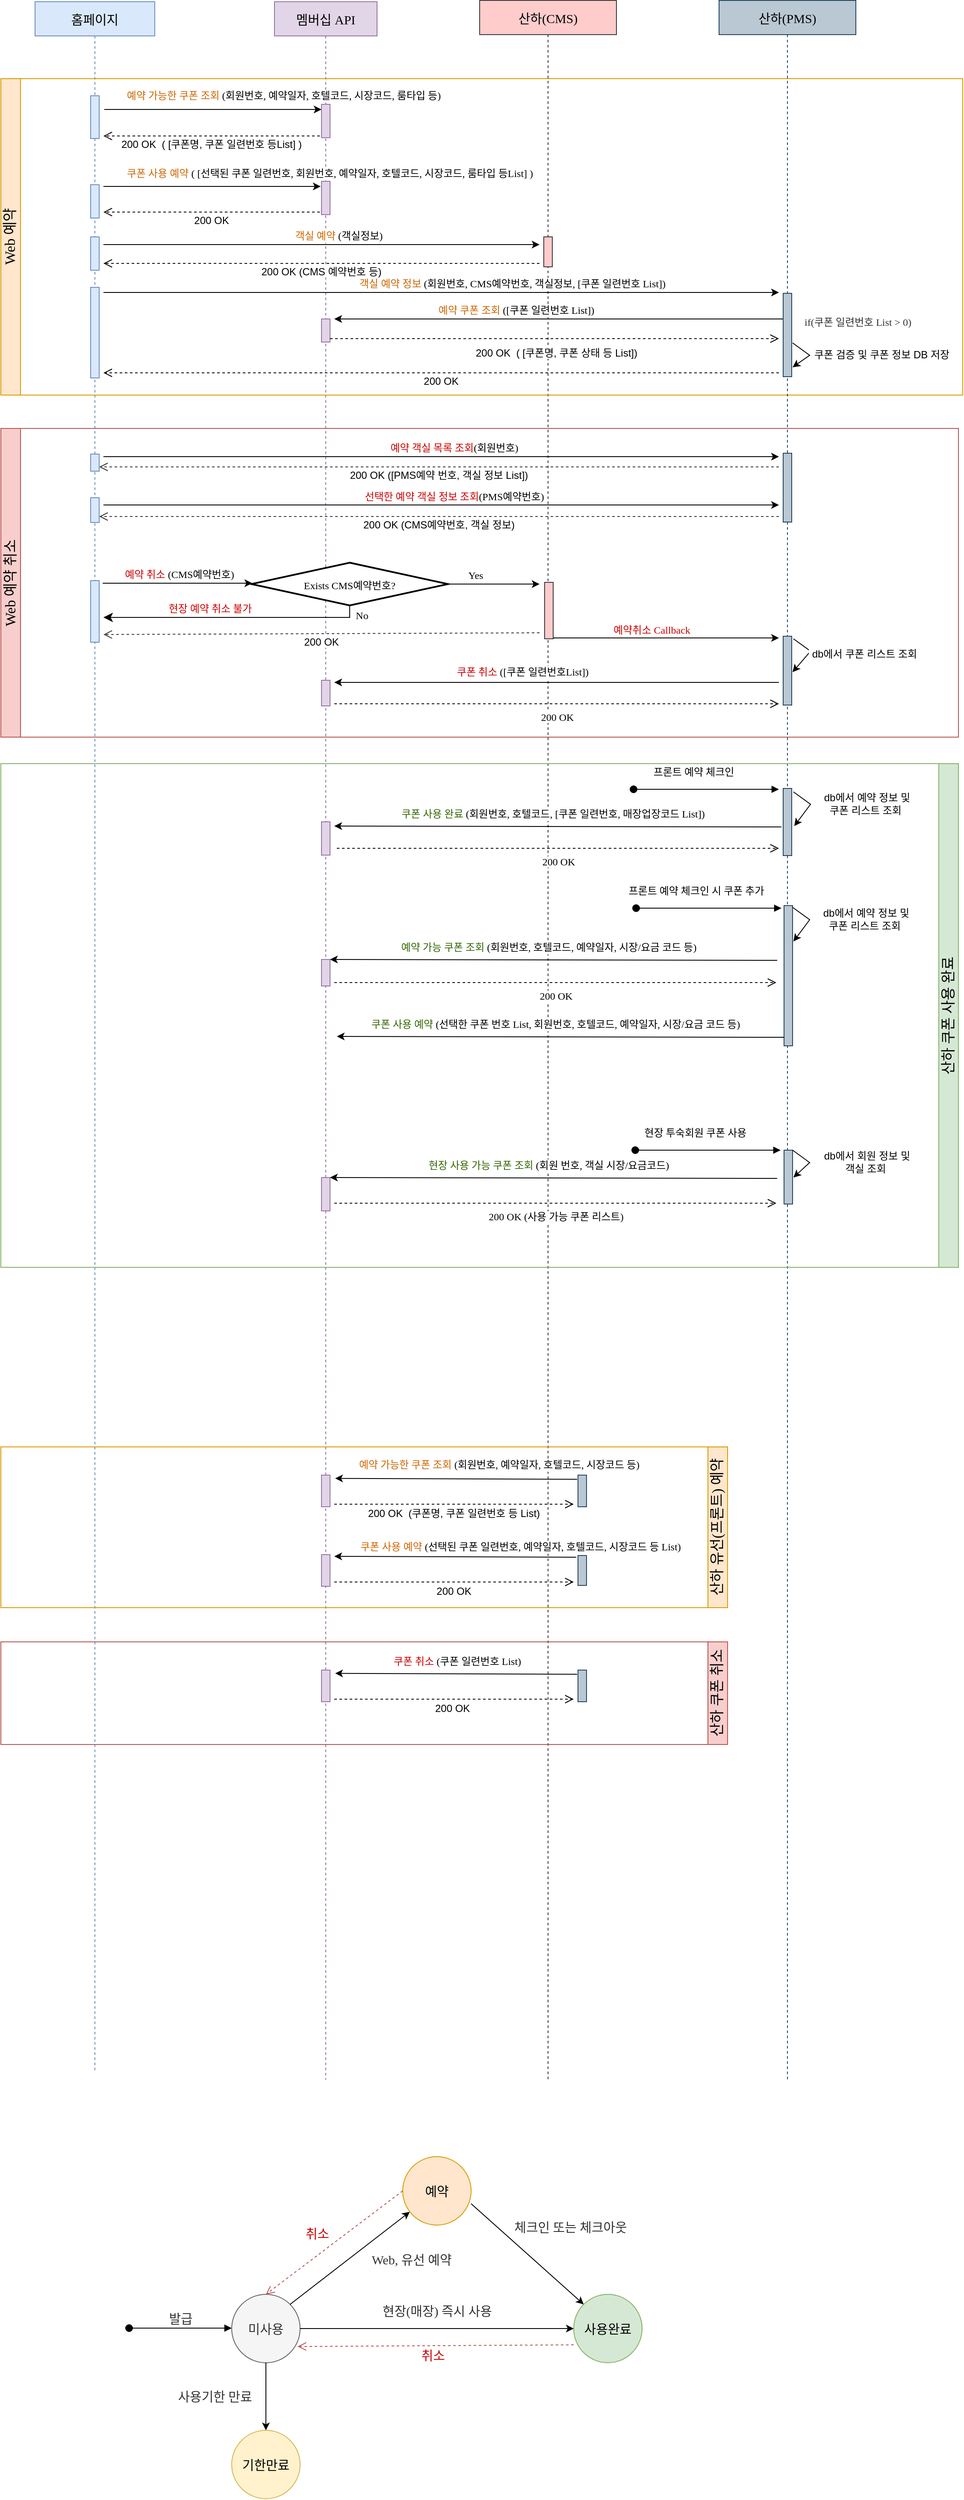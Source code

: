 <mxfile version="20.8.13" type="github">
  <diagram name="페이지-1" id="i2_iW8WWWB51VXID4rfu">
    <mxGraphModel dx="1434" dy="747" grid="1" gridSize="10" guides="1" tooltips="1" connect="1" arrows="1" fold="1" page="1" pageScale="1" pageWidth="1654" pageHeight="2336" math="0" shadow="0">
      <root>
        <mxCell id="0" />
        <mxCell id="1" parent="0" />
        <mxCell id="uAVWBllw0vdzFXxvWoM9-3" value="멤버십 API" style="shape=umlLifeline;perimeter=lifelinePerimeter;container=1;collapsible=0;recursiveResize=0;rounded=0;shadow=0;strokeWidth=1;fillColor=#e1d5e7;strokeColor=#9673a6;size=40;fontFamily=Verdana;fontSize=15;" vertex="1" parent="1">
          <mxGeometry x="320" y="80" width="120" height="2430" as="geometry" />
        </mxCell>
        <mxCell id="uAVWBllw0vdzFXxvWoM9-4" value="" style="points=[];perimeter=orthogonalPerimeter;rounded=0;shadow=0;strokeWidth=1;fillColor=#e1d5e7;strokeColor=#9673a6;" vertex="1" parent="uAVWBllw0vdzFXxvWoM9-3">
          <mxGeometry x="55" y="210" width="10" height="39" as="geometry" />
        </mxCell>
        <mxCell id="uAVWBllw0vdzFXxvWoM9-6" value="홈페이지" style="shape=umlLifeline;perimeter=lifelinePerimeter;container=1;collapsible=0;recursiveResize=0;rounded=0;shadow=0;strokeWidth=1;fillColor=#dae8fc;strokeColor=#6c8ebf;fontFamily=Verdana;fontSize=15;" vertex="1" parent="1">
          <mxGeometry x="40" y="80" width="140" height="2420" as="geometry" />
        </mxCell>
        <mxCell id="uAVWBllw0vdzFXxvWoM9-31" value="" style="points=[];perimeter=orthogonalPerimeter;rounded=0;shadow=0;strokeWidth=1;fillColor=#dae8fc;strokeColor=#6c8ebf;" vertex="1" parent="1">
          <mxGeometry x="105" y="190" width="10" height="50" as="geometry" />
        </mxCell>
        <mxCell id="uAVWBllw0vdzFXxvWoM9-9" value="산하(CMS)" style="shape=umlLifeline;perimeter=lifelinePerimeter;container=1;collapsible=0;recursiveResize=0;rounded=0;shadow=0;strokeWidth=1;fillColor=#ffcccc;strokeColor=#36393d;fontFamily=Verdana;fontSize=15;" vertex="1" parent="1">
          <mxGeometry x="560" y="78.5" width="160" height="2431.5" as="geometry" />
        </mxCell>
        <mxCell id="uAVWBllw0vdzFXxvWoM9-14" value="" style="endArrow=classic;html=1;rounded=0;entryX=-0.1;entryY=0.154;entryDx=0;entryDy=0;entryPerimeter=0;" edge="1" parent="1" target="uAVWBllw0vdzFXxvWoM9-4">
          <mxGeometry width="50" height="50" relative="1" as="geometry">
            <mxPoint x="120" y="296" as="sourcePoint" />
            <mxPoint x="340" y="296" as="targetPoint" />
          </mxGeometry>
        </mxCell>
        <mxCell id="uAVWBllw0vdzFXxvWoM9-17" value="&lt;font color=&quot;#cc6600&quot;&gt;쿠폰 사용 예약&lt;/font&gt; ( [선택된 쿠폰 일련번호, 회원번호, 예약일자, 호텔코드, 시장코드, 룸타입 등List] )&amp;nbsp;" style="edgeLabel;html=1;align=center;verticalAlign=middle;resizable=0;points=[];fontFamily=Verdana;fontSize=12;" vertex="1" connectable="0" parent="uAVWBllw0vdzFXxvWoM9-14">
          <mxGeometry x="0.45" y="2" relative="1" as="geometry">
            <mxPoint x="82" y="-13" as="offset" />
          </mxGeometry>
        </mxCell>
        <mxCell id="uAVWBllw0vdzFXxvWoM9-16" value="200 OK" style="verticalAlign=bottom;endArrow=open;dashed=1;endSize=8;shadow=0;strokeWidth=1;fontSize=12;exitX=-0.2;exitY=0.769;exitDx=0;exitDy=0;exitPerimeter=0;" edge="1" parent="1">
          <mxGeometry y="19" relative="1" as="geometry">
            <mxPoint x="120" y="326" as="targetPoint" />
            <mxPoint x="373" y="325.991" as="sourcePoint" />
            <mxPoint as="offset" />
          </mxGeometry>
        </mxCell>
        <mxCell id="uAVWBllw0vdzFXxvWoM9-21" value="" style="endArrow=classic;html=1;rounded=0;" edge="1" parent="1">
          <mxGeometry width="50" height="50" relative="1" as="geometry">
            <mxPoint x="120" y="364" as="sourcePoint" />
            <mxPoint x="630" y="364" as="targetPoint" />
          </mxGeometry>
        </mxCell>
        <mxCell id="uAVWBllw0vdzFXxvWoM9-22" value="&lt;font color=&quot;#cc6600&quot;&gt;객실 예약&lt;/font&gt; (객실정보)" style="edgeLabel;html=1;align=center;verticalAlign=middle;resizable=0;points=[];fontFamily=Verdana;fontSize=12;" vertex="1" connectable="0" parent="uAVWBllw0vdzFXxvWoM9-21">
          <mxGeometry x="0.45" y="2" relative="1" as="geometry">
            <mxPoint x="-95" y="-8" as="offset" />
          </mxGeometry>
        </mxCell>
        <mxCell id="uAVWBllw0vdzFXxvWoM9-26" value="Web 예약" style="swimlane;horizontal=0;whiteSpace=wrap;html=1;startSize=23;fillColor=#ffe6cc;strokeColor=#d79b00;fontFamily=Verdana;fontSize=17;fontStyle=0" vertex="1" parent="1">
          <mxGeometry y="170" width="1125" height="370" as="geometry" />
        </mxCell>
        <mxCell id="uAVWBllw0vdzFXxvWoM9-20" value="" style="points=[];perimeter=orthogonalPerimeter;rounded=0;shadow=0;strokeWidth=1;fillColor=#ffcccc;strokeColor=#36393d;" vertex="1" parent="uAVWBllw0vdzFXxvWoM9-26">
          <mxGeometry x="635" y="185" width="10" height="35" as="geometry" />
        </mxCell>
        <mxCell id="uAVWBllw0vdzFXxvWoM9-55" value="" style="points=[];perimeter=orthogonalPerimeter;rounded=0;shadow=0;strokeWidth=1;fillColor=#e1d5e7;strokeColor=#9673a6;" vertex="1" parent="uAVWBllw0vdzFXxvWoM9-26">
          <mxGeometry x="375" y="30" width="10" height="39" as="geometry" />
        </mxCell>
        <mxCell id="uAVWBllw0vdzFXxvWoM9-56" value="" style="endArrow=classic;html=1;rounded=0;entryX=-0.1;entryY=0.154;entryDx=0;entryDy=0;entryPerimeter=0;" edge="1" parent="uAVWBllw0vdzFXxvWoM9-26">
          <mxGeometry width="50" height="50" relative="1" as="geometry">
            <mxPoint x="121" y="36" as="sourcePoint" />
            <mxPoint x="375" y="36.006" as="targetPoint" />
          </mxGeometry>
        </mxCell>
        <mxCell id="uAVWBllw0vdzFXxvWoM9-57" value="&lt;font color=&quot;#cc6600&quot;&gt;예약 가능한 쿠폰 조회&lt;/font&gt; (회원번호, 예약일자, 호텔코드, 시장코드, 룸타입 등)&amp;nbsp;" style="edgeLabel;html=1;align=center;verticalAlign=middle;resizable=0;points=[];fontFamily=Verdana;fontSize=12;" vertex="1" connectable="0" parent="uAVWBllw0vdzFXxvWoM9-56">
          <mxGeometry x="0.45" y="2" relative="1" as="geometry">
            <mxPoint x="27" y="-14" as="offset" />
          </mxGeometry>
        </mxCell>
        <mxCell id="uAVWBllw0vdzFXxvWoM9-58" value="200 OK  ( [쿠폰명, 쿠폰 일련번호 등List] )" style="verticalAlign=bottom;endArrow=open;dashed=1;endSize=8;shadow=0;strokeWidth=1;fontSize=12;exitX=-0.2;exitY=0.769;exitDx=0;exitDy=0;exitPerimeter=0;" edge="1" parent="uAVWBllw0vdzFXxvWoM9-26">
          <mxGeometry y="19" relative="1" as="geometry">
            <mxPoint x="120" y="67" as="targetPoint" />
            <mxPoint x="373" y="66.991" as="sourcePoint" />
            <mxPoint as="offset" />
          </mxGeometry>
        </mxCell>
        <mxCell id="uAVWBllw0vdzFXxvWoM9-59" value="" style="points=[];perimeter=orthogonalPerimeter;rounded=0;shadow=0;strokeWidth=1;fillColor=#e1d5e7;strokeColor=#9673a6;" vertex="1" parent="uAVWBllw0vdzFXxvWoM9-26">
          <mxGeometry x="375" y="281" width="10" height="27" as="geometry" />
        </mxCell>
        <mxCell id="uAVWBllw0vdzFXxvWoM9-125" value="200 OK (CMS 예약번호 등)" style="verticalAlign=bottom;endArrow=open;dashed=1;endSize=8;shadow=0;strokeWidth=1;fontSize=12;" edge="1" parent="uAVWBllw0vdzFXxvWoM9-26">
          <mxGeometry y="19" relative="1" as="geometry">
            <mxPoint x="120" y="216" as="targetPoint" />
            <mxPoint x="630" y="216" as="sourcePoint" />
            <mxPoint as="offset" />
          </mxGeometry>
        </mxCell>
        <mxCell id="uAVWBllw0vdzFXxvWoM9-126" value="" style="endArrow=classic;html=1;rounded=0;" edge="1" parent="uAVWBllw0vdzFXxvWoM9-26">
          <mxGeometry width="50" height="50" relative="1" as="geometry">
            <mxPoint x="120" y="250" as="sourcePoint" />
            <mxPoint x="910" y="250" as="targetPoint" />
          </mxGeometry>
        </mxCell>
        <mxCell id="uAVWBllw0vdzFXxvWoM9-127" value="&lt;font color=&quot;#cc6600&quot;&gt;객실 예약 정보&lt;/font&gt; (회원번호, CMS예약번호, 객실정보, [쿠폰 일련번호 List])" style="edgeLabel;html=1;align=center;verticalAlign=middle;resizable=0;points=[];fontFamily=Verdana;fontSize=12;" vertex="1" connectable="0" parent="uAVWBllw0vdzFXxvWoM9-126">
          <mxGeometry x="0.45" y="2" relative="1" as="geometry">
            <mxPoint x="-95" y="-8" as="offset" />
          </mxGeometry>
        </mxCell>
        <mxCell id="uAVWBllw0vdzFXxvWoM9-23" value="200 OK" style="verticalAlign=bottom;endArrow=open;dashed=1;endSize=8;shadow=0;strokeWidth=1;fontSize=12;" edge="1" parent="uAVWBllw0vdzFXxvWoM9-26">
          <mxGeometry y="19" relative="1" as="geometry">
            <mxPoint x="120" y="344" as="targetPoint" />
            <mxPoint x="910" y="344" as="sourcePoint" />
            <mxPoint as="offset" />
          </mxGeometry>
        </mxCell>
        <mxCell id="uAVWBllw0vdzFXxvWoM9-129" value="" style="points=[];perimeter=orthogonalPerimeter;rounded=0;shadow=0;strokeWidth=1;fillColor=#dae8fc;strokeColor=#6c8ebf;" vertex="1" parent="uAVWBllw0vdzFXxvWoM9-26">
          <mxGeometry x="105" y="124" width="10" height="39" as="geometry" />
        </mxCell>
        <mxCell id="uAVWBllw0vdzFXxvWoM9-130" value="" style="points=[];perimeter=orthogonalPerimeter;rounded=0;shadow=0;strokeWidth=1;fillColor=#dae8fc;strokeColor=#6c8ebf;" vertex="1" parent="uAVWBllw0vdzFXxvWoM9-26">
          <mxGeometry x="105" y="185" width="10" height="39" as="geometry" />
        </mxCell>
        <mxCell id="uAVWBllw0vdzFXxvWoM9-131" value="" style="points=[];perimeter=orthogonalPerimeter;rounded=0;shadow=0;strokeWidth=1;fillColor=#dae8fc;strokeColor=#6c8ebf;" vertex="1" parent="uAVWBllw0vdzFXxvWoM9-26">
          <mxGeometry x="105" y="244" width="10" height="106" as="geometry" />
        </mxCell>
        <mxCell id="uAVWBllw0vdzFXxvWoM9-91" value="&lt;font color=&quot;#333333&quot;&gt;if(쿠폰 일련번호 List &amp;gt; 0)&lt;/font&gt;" style="text;html=1;strokeColor=none;fillColor=none;align=center;verticalAlign=middle;whiteSpace=wrap;rounded=0;fontSize=12;fontFamily=Verdana;fontColor=#CC0000;" vertex="1" parent="uAVWBllw0vdzFXxvWoM9-26">
          <mxGeometry x="910" y="270" width="185" height="30" as="geometry" />
        </mxCell>
        <mxCell id="uAVWBllw0vdzFXxvWoM9-60" value="" style="endArrow=classic;html=1;rounded=0;" edge="1" parent="1" source="uAVWBllw0vdzFXxvWoM9-124">
          <mxGeometry width="50" height="50" relative="1" as="geometry">
            <mxPoint x="631" y="451.045" as="sourcePoint" />
            <mxPoint x="390" y="451" as="targetPoint" />
          </mxGeometry>
        </mxCell>
        <mxCell id="uAVWBllw0vdzFXxvWoM9-61" value="&lt;font color=&quot;#cc6600&quot;&gt;예약 쿠폰 조회&lt;/font&gt; ([쿠폰 일련번호 List])&amp;nbsp;" style="edgeLabel;html=1;align=center;verticalAlign=middle;resizable=0;points=[];fontFamily=Verdana;fontSize=12;" vertex="1" connectable="0" parent="uAVWBllw0vdzFXxvWoM9-60">
          <mxGeometry x="0.45" y="2" relative="1" as="geometry">
            <mxPoint x="68" y="-12" as="offset" />
          </mxGeometry>
        </mxCell>
        <mxCell id="uAVWBllw0vdzFXxvWoM9-62" value="200 OK  ( [쿠폰명, 쿠폰 상태 등 List])" style="verticalAlign=bottom;endArrow=open;dashed=1;endSize=8;shadow=0;strokeWidth=1;fontSize=12;exitX=1;exitY=0.852;exitDx=0;exitDy=0;exitPerimeter=0;" edge="1" parent="1">
          <mxGeometry x="0.009" y="-26" relative="1" as="geometry">
            <mxPoint x="910" y="474" as="targetPoint" />
            <mxPoint x="385" y="474.004" as="sourcePoint" />
            <mxPoint as="offset" />
          </mxGeometry>
        </mxCell>
        <mxCell id="uAVWBllw0vdzFXxvWoM9-80" value="산하 유선(프론트) 예약" style="swimlane;horizontal=0;whiteSpace=wrap;html=1;startSize=23;fillColor=#ffe6cc;strokeColor=#d79b00;fontFamily=Verdana;fontSize=17;fontStyle=0;direction=west;" vertex="1" parent="1">
          <mxGeometry y="1770" width="850" height="188" as="geometry" />
        </mxCell>
        <mxCell id="uAVWBllw0vdzFXxvWoM9-81" value="" style="points=[];perimeter=orthogonalPerimeter;rounded=0;shadow=0;strokeWidth=1;fillColor=#bac8d3;strokeColor=#23445d;" vertex="1" parent="uAVWBllw0vdzFXxvWoM9-80">
          <mxGeometry x="675" y="33" width="10" height="37" as="geometry" />
        </mxCell>
        <mxCell id="uAVWBllw0vdzFXxvWoM9-82" value="" style="points=[];perimeter=orthogonalPerimeter;rounded=0;shadow=0;strokeWidth=1;fillColor=#e1d5e7;strokeColor=#9673a6;" vertex="1" parent="uAVWBllw0vdzFXxvWoM9-80">
          <mxGeometry x="375" y="33" width="10" height="37" as="geometry" />
        </mxCell>
        <mxCell id="uAVWBllw0vdzFXxvWoM9-83" value="" style="endArrow=classic;html=1;rounded=0;exitX=-0.1;exitY=0.133;exitDx=0;exitDy=0;exitPerimeter=0;entryX=1.6;entryY=0.103;entryDx=0;entryDy=0;entryPerimeter=0;" edge="1" parent="uAVWBllw0vdzFXxvWoM9-80" source="uAVWBllw0vdzFXxvWoM9-81" target="uAVWBllw0vdzFXxvWoM9-82">
          <mxGeometry width="50" height="50" relative="1" as="geometry">
            <mxPoint x="397" y="47.5" as="sourcePoint" />
            <mxPoint x="420" y="111" as="targetPoint" />
          </mxGeometry>
        </mxCell>
        <mxCell id="uAVWBllw0vdzFXxvWoM9-84" value="&lt;font color=&quot;#cc6600&quot;&gt;예약 가능한 쿠폰 조회&lt;/font&gt; (회원번호, 예약일자, 호텔코드, 시장코드 등)&amp;nbsp;" style="edgeLabel;html=1;align=center;verticalAlign=middle;resizable=0;points=[];fontFamily=Verdana;fontSize=12;" vertex="1" connectable="0" parent="uAVWBllw0vdzFXxvWoM9-83">
          <mxGeometry x="0.45" y="2" relative="1" as="geometry">
            <mxPoint x="115" y="-18" as="offset" />
          </mxGeometry>
        </mxCell>
        <mxCell id="uAVWBllw0vdzFXxvWoM9-90" value="200 OK  (쿠폰명, 쿠폰 일련번호 등 List)" style="verticalAlign=bottom;endArrow=open;dashed=1;endSize=8;shadow=0;strokeWidth=1;fontSize=12;" edge="1" parent="uAVWBllw0vdzFXxvWoM9-80">
          <mxGeometry y="-20" relative="1" as="geometry">
            <mxPoint x="670" y="67" as="targetPoint" />
            <mxPoint x="390" y="67" as="sourcePoint" />
            <mxPoint as="offset" />
          </mxGeometry>
        </mxCell>
        <mxCell id="uAVWBllw0vdzFXxvWoM9-92" value="" style="points=[];perimeter=orthogonalPerimeter;rounded=0;shadow=0;strokeWidth=1;fillColor=#e1d5e7;strokeColor=#9673a6;" vertex="1" parent="uAVWBllw0vdzFXxvWoM9-80">
          <mxGeometry x="375" y="126" width="10" height="37" as="geometry" />
        </mxCell>
        <mxCell id="uAVWBllw0vdzFXxvWoM9-93" value="" style="endArrow=classic;html=1;rounded=0;exitX=-0.2;exitY=0.057;exitDx=0;exitDy=0;exitPerimeter=0;" edge="1" parent="uAVWBllw0vdzFXxvWoM9-80" source="uAVWBllw0vdzFXxvWoM9-96">
          <mxGeometry width="50" height="50" relative="1" as="geometry">
            <mxPoint x="665" y="128" as="sourcePoint" />
            <mxPoint x="390" y="128" as="targetPoint" />
          </mxGeometry>
        </mxCell>
        <mxCell id="uAVWBllw0vdzFXxvWoM9-94" value="&lt;font style=&quot;border-color: var(--border-color);&quot; color=&quot;#cc6600&quot;&gt;쿠폰 사용 예약&lt;/font&gt;&amp;nbsp;(선택된 쿠폰 일련번호, 예약일자, 호텔코드, 시장코드 등 List)&amp;nbsp;" style="edgeLabel;html=1;align=center;verticalAlign=middle;resizable=0;points=[];fontFamily=Verdana;fontSize=12;" vertex="1" connectable="0" parent="uAVWBllw0vdzFXxvWoM9-93">
          <mxGeometry x="0.45" y="2" relative="1" as="geometry">
            <mxPoint x="141" y="-14" as="offset" />
          </mxGeometry>
        </mxCell>
        <mxCell id="uAVWBllw0vdzFXxvWoM9-95" value="200 OK" style="verticalAlign=bottom;endArrow=open;dashed=1;endSize=8;shadow=0;strokeWidth=1;fontSize=12;" edge="1" parent="uAVWBllw0vdzFXxvWoM9-80">
          <mxGeometry y="-20" relative="1" as="geometry">
            <mxPoint x="670" y="158" as="targetPoint" />
            <mxPoint x="390" y="158" as="sourcePoint" />
            <mxPoint as="offset" />
          </mxGeometry>
        </mxCell>
        <mxCell id="uAVWBllw0vdzFXxvWoM9-96" value="" style="points=[];perimeter=orthogonalPerimeter;rounded=0;shadow=0;strokeWidth=1;fillColor=#bac8d3;strokeColor=#23445d;" vertex="1" parent="uAVWBllw0vdzFXxvWoM9-80">
          <mxGeometry x="675" y="127" width="10" height="35" as="geometry" />
        </mxCell>
        <mxCell id="uAVWBllw0vdzFXxvWoM9-97" value="산하 쿠폰 취소" style="swimlane;horizontal=0;whiteSpace=wrap;html=1;startSize=23;fillColor=#f8cecc;strokeColor=#b85450;fontFamily=Verdana;fontSize=17;fontStyle=0;direction=west;" vertex="1" parent="1">
          <mxGeometry y="1998" width="850" height="120" as="geometry" />
        </mxCell>
        <mxCell id="uAVWBllw0vdzFXxvWoM9-98" value="" style="points=[];perimeter=orthogonalPerimeter;rounded=0;shadow=0;strokeWidth=1;fillColor=#bac8d3;strokeColor=#23445d;" vertex="1" parent="uAVWBllw0vdzFXxvWoM9-97">
          <mxGeometry x="675" y="33" width="10" height="37" as="geometry" />
        </mxCell>
        <mxCell id="uAVWBllw0vdzFXxvWoM9-99" value="" style="points=[];perimeter=orthogonalPerimeter;rounded=0;shadow=0;strokeWidth=1;fillColor=#e1d5e7;strokeColor=#9673a6;" vertex="1" parent="uAVWBllw0vdzFXxvWoM9-97">
          <mxGeometry x="375" y="33" width="10" height="37" as="geometry" />
        </mxCell>
        <mxCell id="uAVWBllw0vdzFXxvWoM9-100" value="" style="endArrow=classic;html=1;rounded=0;exitX=-0.1;exitY=0.133;exitDx=0;exitDy=0;exitPerimeter=0;entryX=1.6;entryY=0.103;entryDx=0;entryDy=0;entryPerimeter=0;" edge="1" parent="uAVWBllw0vdzFXxvWoM9-97" source="uAVWBllw0vdzFXxvWoM9-98" target="uAVWBllw0vdzFXxvWoM9-99">
          <mxGeometry width="50" height="50" relative="1" as="geometry">
            <mxPoint x="397" y="47.5" as="sourcePoint" />
            <mxPoint x="420" y="111" as="targetPoint" />
          </mxGeometry>
        </mxCell>
        <mxCell id="uAVWBllw0vdzFXxvWoM9-101" value="&lt;font style=&quot;border-color: var(--border-color);&quot; color=&quot;#cc0000&quot;&gt;쿠폰 취소&lt;/font&gt;&amp;nbsp;(쿠폰 일련번호 List)&amp;nbsp;" style="edgeLabel;html=1;align=center;verticalAlign=middle;resizable=0;points=[];fontFamily=Verdana;fontSize=12;" vertex="1" connectable="0" parent="uAVWBllw0vdzFXxvWoM9-100">
          <mxGeometry x="0.45" y="2" relative="1" as="geometry">
            <mxPoint x="66" y="-16" as="offset" />
          </mxGeometry>
        </mxCell>
        <mxCell id="uAVWBllw0vdzFXxvWoM9-102" value="200 OK " style="verticalAlign=bottom;endArrow=open;dashed=1;endSize=8;shadow=0;strokeWidth=1;fontSize=12;" edge="1" parent="uAVWBllw0vdzFXxvWoM9-97">
          <mxGeometry y="-20" relative="1" as="geometry">
            <mxPoint x="670" y="67" as="targetPoint" />
            <mxPoint x="390" y="67" as="sourcePoint" />
            <mxPoint as="offset" />
          </mxGeometry>
        </mxCell>
        <mxCell id="uAVWBllw0vdzFXxvWoM9-109" value="&lt;font style=&quot;font-size: 15px;&quot;&gt;발급&lt;/font&gt;" style="html=1;verticalAlign=bottom;startArrow=oval;startFill=1;endArrow=block;startSize=8;rounded=0;fontFamily=Verdana;fontSize=12;fontColor=#333333;" edge="1" parent="1">
          <mxGeometry width="60" relative="1" as="geometry">
            <mxPoint x="150" y="2800.5" as="sourcePoint" />
            <mxPoint x="270" y="2800.5" as="targetPoint" />
          </mxGeometry>
        </mxCell>
        <mxCell id="uAVWBllw0vdzFXxvWoM9-110" value="미사용" style="ellipse;whiteSpace=wrap;html=1;aspect=fixed;fontFamily=Verdana;fontSize=15;fillColor=#f5f5f5;strokeColor=#666666;fontColor=#333333;" vertex="1" parent="1">
          <mxGeometry x="270" y="2761" width="80" height="80" as="geometry" />
        </mxCell>
        <mxCell id="uAVWBllw0vdzFXxvWoM9-111" value="예약" style="ellipse;whiteSpace=wrap;html=1;aspect=fixed;fontFamily=Verdana;fontSize=15;fillColor=#ffe6cc;strokeColor=#d79b00;" vertex="1" parent="1">
          <mxGeometry x="470" y="2600" width="80" height="80" as="geometry" />
        </mxCell>
        <mxCell id="uAVWBllw0vdzFXxvWoM9-112" value="사용완료" style="ellipse;whiteSpace=wrap;html=1;aspect=fixed;fontFamily=Verdana;fontSize=15;fillColor=#d5e8d4;strokeColor=#82b366;" vertex="1" parent="1">
          <mxGeometry x="670" y="2761" width="80" height="80" as="geometry" />
        </mxCell>
        <mxCell id="uAVWBllw0vdzFXxvWoM9-113" value="기한만료" style="ellipse;whiteSpace=wrap;html=1;aspect=fixed;fontFamily=Verdana;fontSize=15;fillColor=#fff2cc;strokeColor=#d6b656;" vertex="1" parent="1">
          <mxGeometry x="270" y="2920" width="80" height="80" as="geometry" />
        </mxCell>
        <mxCell id="uAVWBllw0vdzFXxvWoM9-114" value="Web, 유선 예약" style="endArrow=classic;html=1;rounded=0;fontFamily=Verdana;fontSize=15;fontColor=#333333;exitX=1;exitY=0;exitDx=0;exitDy=0;" edge="1" parent="1" source="uAVWBllw0vdzFXxvWoM9-110" target="uAVWBllw0vdzFXxvWoM9-111">
          <mxGeometry x="0.631" y="-45" width="50" height="50" relative="1" as="geometry">
            <mxPoint x="350" y="2670" as="sourcePoint" />
            <mxPoint x="400" y="2620" as="targetPoint" />
            <mxPoint as="offset" />
          </mxGeometry>
        </mxCell>
        <mxCell id="uAVWBllw0vdzFXxvWoM9-115" value="" style="endArrow=classic;html=1;rounded=0;fontFamily=Verdana;fontSize=15;fontColor=#333333;exitX=1;exitY=0.688;exitDx=0;exitDy=0;entryX=0;entryY=0;entryDx=0;entryDy=0;exitPerimeter=0;" edge="1" parent="1" source="uAVWBllw0vdzFXxvWoM9-111" target="uAVWBllw0vdzFXxvWoM9-112">
          <mxGeometry x="-0.3" y="32" width="50" height="50" relative="1" as="geometry">
            <mxPoint x="348.284" y="2702.716" as="sourcePoint" />
            <mxPoint x="443.784" y="2664.661" as="targetPoint" />
            <mxPoint as="offset" />
          </mxGeometry>
        </mxCell>
        <mxCell id="uAVWBllw0vdzFXxvWoM9-116" value="체크인 또는 체크아웃" style="edgeLabel;html=1;align=center;verticalAlign=middle;resizable=0;points=[];fontSize=15;fontFamily=Verdana;fontColor=#333333;" vertex="1" connectable="0" parent="uAVWBllw0vdzFXxvWoM9-115">
          <mxGeometry x="-0.214" y="-2" relative="1" as="geometry">
            <mxPoint x="65" y="-21" as="offset" />
          </mxGeometry>
        </mxCell>
        <mxCell id="uAVWBllw0vdzFXxvWoM9-117" value="사용기한 만료" style="endArrow=classic;html=1;rounded=0;fontFamily=Verdana;fontSize=15;fontColor=#333333;exitX=0.5;exitY=1;exitDx=0;exitDy=0;entryX=0.5;entryY=0;entryDx=0;entryDy=0;" edge="1" parent="1" source="uAVWBllw0vdzFXxvWoM9-110" target="uAVWBllw0vdzFXxvWoM9-113">
          <mxGeometry x="-0.013" y="-60" width="50" height="50" relative="1" as="geometry">
            <mxPoint x="374.504" y="2768.056" as="sourcePoint" />
            <mxPoint x="470.004" y="2730.001" as="targetPoint" />
            <mxPoint as="offset" />
          </mxGeometry>
        </mxCell>
        <mxCell id="uAVWBllw0vdzFXxvWoM9-118" value="현장(매장) 즉시 사용" style="endArrow=classic;html=1;rounded=0;fontFamily=Verdana;fontSize=15;fontColor=#333333;exitX=1;exitY=0.5;exitDx=0;exitDy=0;entryX=0;entryY=0.5;entryDx=0;entryDy=0;" edge="1" parent="1" source="uAVWBllw0vdzFXxvWoM9-110" target="uAVWBllw0vdzFXxvWoM9-112">
          <mxGeometry x="0.001" y="20" width="50" height="50" relative="1" as="geometry">
            <mxPoint x="348.284" y="2702.716" as="sourcePoint" />
            <mxPoint x="443.784" y="2664.661" as="targetPoint" />
            <mxPoint y="-1" as="offset" />
          </mxGeometry>
        </mxCell>
        <mxCell id="uAVWBllw0vdzFXxvWoM9-122" value="취소" style="verticalAlign=bottom;endArrow=open;dashed=1;endSize=8;shadow=0;strokeWidth=1;fontSize=15;exitX=0;exitY=0.5;exitDx=0;exitDy=0;entryX=0.5;entryY=0;entryDx=0;entryDy=0;fontColor=#CC0000;fillColor=#f8cecc;strokeColor=#b85450;" edge="1" parent="1" source="uAVWBllw0vdzFXxvWoM9-111" target="uAVWBllw0vdzFXxvWoM9-110">
          <mxGeometry x="0.156" y="-12" relative="1" as="geometry">
            <mxPoint x="348.284" y="2839.284" as="targetPoint" />
            <mxPoint x="691.716" y="2839.284" as="sourcePoint" />
            <mxPoint as="offset" />
          </mxGeometry>
        </mxCell>
        <mxCell id="uAVWBllw0vdzFXxvWoM9-123" value="취소" style="verticalAlign=bottom;endArrow=open;dashed=1;endSize=8;shadow=0;strokeWidth=1;fontSize=15;exitX=0;exitY=0.738;exitDx=0;exitDy=0;entryX=0.963;entryY=0.763;entryDx=0;entryDy=0;fontColor=#CC0000;fillColor=#f8cecc;strokeColor=#b85450;entryPerimeter=0;exitPerimeter=0;" edge="1" parent="1" source="uAVWBllw0vdzFXxvWoM9-112" target="uAVWBllw0vdzFXxvWoM9-110">
          <mxGeometry x="0.019" y="22" relative="1" as="geometry">
            <mxPoint x="400" y="2941" as="targetPoint" />
            <mxPoint x="560" y="2820" as="sourcePoint" />
            <mxPoint as="offset" />
          </mxGeometry>
        </mxCell>
        <mxCell id="uAVWBllw0vdzFXxvWoM9-124" value="산하(PMS)" style="shape=umlLifeline;perimeter=lifelinePerimeter;container=1;collapsible=0;recursiveResize=0;rounded=0;shadow=0;strokeWidth=1;fillColor=#bac8d3;strokeColor=#23445d;fontFamily=Verdana;fontSize=15;" vertex="1" parent="1">
          <mxGeometry x="840" y="78.5" width="160" height="2431.5" as="geometry" />
        </mxCell>
        <mxCell id="uAVWBllw0vdzFXxvWoM9-128" value="" style="points=[];perimeter=orthogonalPerimeter;rounded=0;shadow=0;strokeWidth=1;fillColor=#bac8d3;strokeColor=#23445d;" vertex="1" parent="uAVWBllw0vdzFXxvWoM9-124">
          <mxGeometry x="75" y="342.5" width="10" height="97.5" as="geometry" />
        </mxCell>
        <mxCell id="uAVWBllw0vdzFXxvWoM9-5" value="&lt;font style=&quot;font-size: 12px;&quot;&gt;쿠폰 검증 및 쿠폰 정보 DB 저장&lt;/font&gt;" style="endArrow=classic;html=1;rounded=0;exitX=1;exitY=0.605;exitDx=0;exitDy=0;exitPerimeter=0;entryX=1;entryY=0.943;entryDx=0;entryDy=0;entryPerimeter=0;" edge="1" parent="uAVWBllw0vdzFXxvWoM9-124">
          <mxGeometry x="0.006" y="84" width="50" height="50" relative="1" as="geometry">
            <mxPoint x="86" y="400.487" as="sourcePoint" />
            <mxPoint x="86" y="428.995" as="targetPoint" />
            <Array as="points">
              <mxPoint x="106" y="414.98" />
            </Array>
            <mxPoint x="36" y="-69" as="offset" />
          </mxGeometry>
        </mxCell>
        <mxCell id="uAVWBllw0vdzFXxvWoM9-152" value="" style="points=[];perimeter=orthogonalPerimeter;rounded=0;shadow=0;strokeWidth=1;fillColor=#bac8d3;strokeColor=#23445d;" vertex="1" parent="uAVWBllw0vdzFXxvWoM9-124">
          <mxGeometry x="75" y="529.5" width="10" height="80.5" as="geometry" />
        </mxCell>
        <mxCell id="uAVWBllw0vdzFXxvWoM9-190" value="" style="points=[];perimeter=orthogonalPerimeter;rounded=0;shadow=0;strokeWidth=1;fillColor=#bac8d3;strokeColor=#23445d;" vertex="1" parent="uAVWBllw0vdzFXxvWoM9-124">
          <mxGeometry x="75" y="921.5" width="10" height="78.5" as="geometry" />
        </mxCell>
        <mxCell id="uAVWBllw0vdzFXxvWoM9-143" value="Web 예약 취소" style="swimlane;horizontal=0;whiteSpace=wrap;html=1;startSize=23;fillColor=#f8cecc;strokeColor=#b85450;fontFamily=Verdana;fontSize=17;fontStyle=0" vertex="1" parent="1">
          <mxGeometry y="579" width="1120" height="361" as="geometry" />
        </mxCell>
        <mxCell id="uAVWBllw0vdzFXxvWoM9-145" value="" style="endArrow=classic;html=1;rounded=0;" edge="1" parent="uAVWBllw0vdzFXxvWoM9-143">
          <mxGeometry width="50" height="50" relative="1" as="geometry">
            <mxPoint x="120" y="33" as="sourcePoint" />
            <mxPoint x="910" y="33" as="targetPoint" />
          </mxGeometry>
        </mxCell>
        <mxCell id="uAVWBllw0vdzFXxvWoM9-146" value="&lt;font color=&quot;#cc0000&quot;&gt;예약 객실 목록 조회&lt;/font&gt;(회원번호)" style="edgeLabel;html=1;align=center;verticalAlign=middle;resizable=0;points=[];fontFamily=Verdana;fontSize=12;" vertex="1" connectable="0" parent="uAVWBllw0vdzFXxvWoM9-145">
          <mxGeometry x="0.45" y="2" relative="1" as="geometry">
            <mxPoint x="-163" y="-8" as="offset" />
          </mxGeometry>
        </mxCell>
        <mxCell id="uAVWBllw0vdzFXxvWoM9-147" value="200 OK ([PMS예약 번호, 객실 정보 List])" style="verticalAlign=bottom;endArrow=open;dashed=1;endSize=8;shadow=0;strokeWidth=1;fontSize=12;fillColor=#ffcccc;strokeColor=#36393d;" edge="1" parent="uAVWBllw0vdzFXxvWoM9-143">
          <mxGeometry y="19" relative="1" as="geometry">
            <mxPoint x="115" y="45" as="targetPoint" />
            <mxPoint x="910" y="45" as="sourcePoint" />
            <mxPoint as="offset" />
          </mxGeometry>
        </mxCell>
        <mxCell id="uAVWBllw0vdzFXxvWoM9-148" value="" style="endArrow=classic;html=1;rounded=0;" edge="1" parent="uAVWBllw0vdzFXxvWoM9-143">
          <mxGeometry width="50" height="50" relative="1" as="geometry">
            <mxPoint x="119" y="181" as="sourcePoint" />
            <mxPoint x="294" y="181" as="targetPoint" />
          </mxGeometry>
        </mxCell>
        <mxCell id="uAVWBllw0vdzFXxvWoM9-149" value="&lt;font color=&quot;#cc0000&quot; style=&quot;font-size: 12px;&quot;&gt;예약 취소&lt;/font&gt; (CMS예약번호)&amp;nbsp;" style="edgeLabel;html=1;align=center;verticalAlign=middle;resizable=0;points=[];fontFamily=Verdana;fontSize=12;" vertex="1" connectable="0" parent="uAVWBllw0vdzFXxvWoM9-148">
          <mxGeometry x="0.45" y="2" relative="1" as="geometry">
            <mxPoint x="-36" y="-8" as="offset" />
          </mxGeometry>
        </mxCell>
        <mxCell id="uAVWBllw0vdzFXxvWoM9-150" value="" style="points=[];perimeter=orthogonalPerimeter;rounded=0;shadow=0;strokeWidth=1;fillColor=#dae8fc;strokeColor=#6c8ebf;" vertex="1" parent="uAVWBllw0vdzFXxvWoM9-143">
          <mxGeometry x="105" y="30" width="10" height="20" as="geometry" />
        </mxCell>
        <mxCell id="uAVWBllw0vdzFXxvWoM9-163" value="" style="endArrow=classic;html=1;rounded=0;" edge="1" parent="uAVWBllw0vdzFXxvWoM9-143">
          <mxGeometry width="50" height="50" relative="1" as="geometry">
            <mxPoint x="120" y="89.5" as="sourcePoint" />
            <mxPoint x="910" y="89.5" as="targetPoint" />
          </mxGeometry>
        </mxCell>
        <mxCell id="uAVWBllw0vdzFXxvWoM9-164" value="&lt;font color=&quot;#cc0000&quot;&gt;선택한 예약 객실 정보 조회&lt;/font&gt;(PMS예약번호)" style="edgeLabel;html=1;align=center;verticalAlign=middle;resizable=0;points=[];fontFamily=Verdana;fontSize=12;" vertex="1" connectable="0" parent="uAVWBllw0vdzFXxvWoM9-163">
          <mxGeometry x="0.45" y="2" relative="1" as="geometry">
            <mxPoint x="-163" y="-8" as="offset" />
          </mxGeometry>
        </mxCell>
        <mxCell id="uAVWBllw0vdzFXxvWoM9-165" value="200 OK (CMS예약번호, 객실 정보)" style="verticalAlign=bottom;endArrow=open;dashed=1;endSize=8;shadow=0;strokeWidth=1;fontSize=12;fillColor=#ffcccc;strokeColor=#36393d;" edge="1" parent="uAVWBllw0vdzFXxvWoM9-143">
          <mxGeometry y="19" relative="1" as="geometry">
            <mxPoint x="115" y="103" as="targetPoint" />
            <mxPoint x="910" y="103" as="sourcePoint" />
            <mxPoint as="offset" />
          </mxGeometry>
        </mxCell>
        <mxCell id="uAVWBllw0vdzFXxvWoM9-166" value="" style="points=[];perimeter=orthogonalPerimeter;rounded=0;shadow=0;strokeWidth=1;fillColor=#ffcccc;strokeColor=#36393d;" vertex="1" parent="uAVWBllw0vdzFXxvWoM9-143">
          <mxGeometry x="636" y="180" width="10" height="66" as="geometry" />
        </mxCell>
        <mxCell id="uAVWBllw0vdzFXxvWoM9-167" value="200 OK" style="verticalAlign=bottom;endArrow=open;dashed=1;endSize=8;shadow=0;strokeWidth=1;fontSize=12;fillColor=#ffcccc;strokeColor=#36393d;" edge="1" parent="uAVWBllw0vdzFXxvWoM9-143">
          <mxGeometry y="19" relative="1" as="geometry">
            <mxPoint x="120" y="241" as="targetPoint" />
            <mxPoint x="630" y="239" as="sourcePoint" />
            <mxPoint as="offset" />
          </mxGeometry>
        </mxCell>
        <mxCell id="uAVWBllw0vdzFXxvWoM9-168" value="" style="points=[];perimeter=orthogonalPerimeter;rounded=0;shadow=0;strokeWidth=1;fillColor=#bac8d3;strokeColor=#23445d;" vertex="1" parent="uAVWBllw0vdzFXxvWoM9-143">
          <mxGeometry x="915" y="243" width="10" height="80.5" as="geometry" />
        </mxCell>
        <mxCell id="uAVWBllw0vdzFXxvWoM9-169" value="" style="endArrow=classic;html=1;rounded=0;" edge="1" parent="uAVWBllw0vdzFXxvWoM9-143">
          <mxGeometry width="50" height="50" relative="1" as="geometry">
            <mxPoint x="646" y="245" as="sourcePoint" />
            <mxPoint x="910" y="245" as="targetPoint" />
          </mxGeometry>
        </mxCell>
        <mxCell id="uAVWBllw0vdzFXxvWoM9-170" value="&lt;font color=&quot;#cc0000&quot;&gt;예약취소 Callback&lt;/font&gt;" style="edgeLabel;html=1;align=center;verticalAlign=middle;resizable=0;points=[];fontFamily=Verdana;fontSize=12;" vertex="1" connectable="0" parent="uAVWBllw0vdzFXxvWoM9-169">
          <mxGeometry x="0.45" y="2" relative="1" as="geometry">
            <mxPoint x="-77" y="-7" as="offset" />
          </mxGeometry>
        </mxCell>
        <mxCell id="uAVWBllw0vdzFXxvWoM9-142" value="" style="points=[];perimeter=orthogonalPerimeter;rounded=0;shadow=0;strokeWidth=1;fillColor=#e1d5e7;strokeColor=#9673a6;" vertex="1" parent="uAVWBllw0vdzFXxvWoM9-143">
          <mxGeometry x="375" y="294.5" width="10" height="30" as="geometry" />
        </mxCell>
        <mxCell id="uAVWBllw0vdzFXxvWoM9-151" value="200 OK" style="verticalAlign=bottom;endArrow=open;dashed=1;endSize=8;shadow=0;strokeWidth=1;fontFamily=Verdana;fontSize=12;" edge="1" parent="uAVWBllw0vdzFXxvWoM9-143">
          <mxGeometry x="0.004" y="-25" relative="1" as="geometry">
            <mxPoint x="910" y="322" as="targetPoint" />
            <mxPoint x="390" y="322" as="sourcePoint" />
            <mxPoint as="offset" />
          </mxGeometry>
        </mxCell>
        <mxCell id="uAVWBllw0vdzFXxvWoM9-173" value="&lt;font style=&quot;font-size: 12px;&quot;&gt;&amp;nbsp;db에서 쿠폰 리스트 조회&lt;/font&gt;" style="endArrow=classic;html=1;rounded=0;exitX=1;exitY=0.605;exitDx=0;exitDy=0;exitPerimeter=0;entryX=1.1;entryY=0.522;entryDx=0;entryDy=0;entryPerimeter=0;" edge="1" parent="uAVWBllw0vdzFXxvWoM9-143" target="uAVWBllw0vdzFXxvWoM9-168">
          <mxGeometry x="-0.126" y="63" width="50" height="50" relative="1" as="geometry">
            <mxPoint x="927" y="245.997" as="sourcePoint" />
            <mxPoint x="927" y="274.505" as="targetPoint" />
            <Array as="points">
              <mxPoint x="947" y="260.49" />
            </Array>
            <mxPoint x="13" y="-38" as="offset" />
          </mxGeometry>
        </mxCell>
        <mxCell id="uAVWBllw0vdzFXxvWoM9-174" value="&lt;font style=&quot;font-size: 12px;&quot;&gt;Exists CMS예약번호?&lt;/font&gt;" style="strokeWidth=2;html=1;shape=mxgraph.flowchart.decision;whiteSpace=wrap;fontFamily=Verdana;fontSize=15;fontColor=#000000;" vertex="1" parent="uAVWBllw0vdzFXxvWoM9-143">
          <mxGeometry x="293" y="157" width="230" height="50" as="geometry" />
        </mxCell>
        <mxCell id="uAVWBllw0vdzFXxvWoM9-176" value="" style="endArrow=classic;html=1;rounded=0;exitX=1;exitY=0.5;exitDx=0;exitDy=0;exitPerimeter=0;" edge="1" parent="uAVWBllw0vdzFXxvWoM9-143" source="uAVWBllw0vdzFXxvWoM9-174">
          <mxGeometry width="50" height="50" relative="1" as="geometry">
            <mxPoint x="530" y="201" as="sourcePoint" />
            <mxPoint x="630" y="182" as="targetPoint" />
          </mxGeometry>
        </mxCell>
        <mxCell id="uAVWBllw0vdzFXxvWoM9-177" value="Yes" style="edgeLabel;html=1;align=center;verticalAlign=middle;resizable=0;points=[];fontFamily=Verdana;fontSize=12;" vertex="1" connectable="0" parent="uAVWBllw0vdzFXxvWoM9-176">
          <mxGeometry x="0.45" y="2" relative="1" as="geometry">
            <mxPoint x="-46" y="-8" as="offset" />
          </mxGeometry>
        </mxCell>
        <mxCell id="uAVWBllw0vdzFXxvWoM9-180" value="" style="edgeStyle=elbowEdgeStyle;elbow=vertical;endArrow=classic;html=1;curved=0;rounded=0;endSize=8;startSize=8;fontFamily=Verdana;fontSize=12;fontColor=#000000;exitX=0.5;exitY=1;exitDx=0;exitDy=0;exitPerimeter=0;" edge="1" parent="uAVWBllw0vdzFXxvWoM9-143" source="uAVWBllw0vdzFXxvWoM9-174">
          <mxGeometry width="50" height="50" relative="1" as="geometry">
            <mxPoint x="480" y="201" as="sourcePoint" />
            <mxPoint x="120" y="221" as="targetPoint" />
            <Array as="points">
              <mxPoint x="262" y="221" />
            </Array>
          </mxGeometry>
        </mxCell>
        <mxCell id="uAVWBllw0vdzFXxvWoM9-181" value="No" style="edgeLabel;html=1;align=center;verticalAlign=middle;resizable=0;points=[];fontSize=12;fontFamily=Verdana;fontColor=#000000;" vertex="1" connectable="0" parent="uAVWBllw0vdzFXxvWoM9-180">
          <mxGeometry x="0.049" y="-3" relative="1" as="geometry">
            <mxPoint x="158" y="1" as="offset" />
          </mxGeometry>
        </mxCell>
        <mxCell id="uAVWBllw0vdzFXxvWoM9-182" value="&lt;font style=&quot;border-color: var(--border-color);&quot; color=&quot;#cc0000&quot;&gt;현장 예약 취소 불가&lt;/font&gt;&amp;nbsp;" style="edgeLabel;html=1;align=center;verticalAlign=middle;resizable=0;points=[];fontSize=12;fontFamily=Verdana;fontColor=#000000;" vertex="1" connectable="0" parent="uAVWBllw0vdzFXxvWoM9-180">
          <mxGeometry x="0.238" y="-4" relative="1" as="geometry">
            <mxPoint x="11" y="-6" as="offset" />
          </mxGeometry>
        </mxCell>
        <mxCell id="uAVWBllw0vdzFXxvWoM9-187" value="" style="points=[];perimeter=orthogonalPerimeter;rounded=0;shadow=0;strokeWidth=1;fillColor=#dae8fc;strokeColor=#6c8ebf;" vertex="1" parent="uAVWBllw0vdzFXxvWoM9-143">
          <mxGeometry x="105" y="81" width="10" height="29" as="geometry" />
        </mxCell>
        <mxCell id="uAVWBllw0vdzFXxvWoM9-188" value="" style="points=[];perimeter=orthogonalPerimeter;rounded=0;shadow=0;strokeWidth=1;fillColor=#dae8fc;strokeColor=#6c8ebf;" vertex="1" parent="uAVWBllw0vdzFXxvWoM9-143">
          <mxGeometry x="105" y="178" width="10" height="72" as="geometry" />
        </mxCell>
        <mxCell id="uAVWBllw0vdzFXxvWoM9-171" value="" style="endArrow=classic;html=1;rounded=0;" edge="1" parent="1">
          <mxGeometry width="50" height="50" relative="1" as="geometry">
            <mxPoint x="910" y="876" as="sourcePoint" />
            <mxPoint x="390" y="876" as="targetPoint" />
          </mxGeometry>
        </mxCell>
        <mxCell id="uAVWBllw0vdzFXxvWoM9-172" value="&lt;font color=&quot;#cc0000&quot;&gt;쿠폰 취소&lt;/font&gt; ([쿠폰 일련번호List])" style="edgeLabel;html=1;align=center;verticalAlign=middle;resizable=0;points=[];fontFamily=Verdana;fontSize=12;" vertex="1" connectable="0" parent="uAVWBllw0vdzFXxvWoM9-171">
          <mxGeometry x="0.45" y="2" relative="1" as="geometry">
            <mxPoint x="77" y="-14" as="offset" />
          </mxGeometry>
        </mxCell>
        <mxCell id="uAVWBllw0vdzFXxvWoM9-189" value="산하 쿠폰 사용 완료" style="swimlane;horizontal=0;whiteSpace=wrap;html=1;startSize=23;fillColor=#d5e8d4;strokeColor=#82b366;fontFamily=Verdana;fontSize=17;fontStyle=0;direction=west;" vertex="1" parent="1">
          <mxGeometry y="971" width="1120" height="589" as="geometry" />
        </mxCell>
        <mxCell id="uAVWBllw0vdzFXxvWoM9-191" value="" style="points=[];perimeter=orthogonalPerimeter;rounded=0;shadow=0;strokeWidth=1;fillColor=#e1d5e7;strokeColor=#9673a6;" vertex="1" parent="uAVWBllw0vdzFXxvWoM9-189">
          <mxGeometry x="375" y="68" width="10" height="39" as="geometry" />
        </mxCell>
        <mxCell id="uAVWBllw0vdzFXxvWoM9-192" value="" style="endArrow=classic;html=1;rounded=0;" edge="1" parent="uAVWBllw0vdzFXxvWoM9-189">
          <mxGeometry width="50" height="50" relative="1" as="geometry">
            <mxPoint x="913" y="74" as="sourcePoint" />
            <mxPoint x="390" y="73" as="targetPoint" />
          </mxGeometry>
        </mxCell>
        <mxCell id="uAVWBllw0vdzFXxvWoM9-193" value="&lt;font color=&quot;#336600&quot; style=&quot;font-size: 12px;&quot;&gt;쿠폰 사용 완료&lt;/font&gt;&lt;font color=&quot;#cc0000&quot; style=&quot;font-size: 12px;&quot;&gt;&amp;nbsp;&lt;/font&gt;(회원번호, 호텔코드, [쿠폰 일련번호, 매장업장코드&amp;nbsp;List])&amp;nbsp;" style="edgeLabel;html=1;align=center;verticalAlign=middle;resizable=0;points=[];fontFamily=Verdana;fontSize=12;" vertex="1" connectable="0" parent="uAVWBllw0vdzFXxvWoM9-192">
          <mxGeometry x="0.45" y="2" relative="1" as="geometry">
            <mxPoint x="113" y="-17" as="offset" />
          </mxGeometry>
        </mxCell>
        <mxCell id="uAVWBllw0vdzFXxvWoM9-194" value="200 OK" style="verticalAlign=bottom;endArrow=open;dashed=1;endSize=8;shadow=0;strokeWidth=1;fontFamily=Verdana;fontSize=12;" edge="1" parent="uAVWBllw0vdzFXxvWoM9-189">
          <mxGeometry x="0.004" y="-25" relative="1" as="geometry">
            <mxPoint x="910" y="99" as="targetPoint" />
            <mxPoint x="393" y="99" as="sourcePoint" />
            <mxPoint as="offset" />
          </mxGeometry>
        </mxCell>
        <mxCell id="uAVWBllw0vdzFXxvWoM9-196" value="프론트 예약 체크인" style="html=1;verticalAlign=bottom;startArrow=oval;startFill=1;endArrow=block;startSize=8;rounded=0;fontFamily=Verdana;fontSize=12;fontColor=#000000;" edge="1" parent="uAVWBllw0vdzFXxvWoM9-189">
          <mxGeometry x="-0.176" y="11" width="60" relative="1" as="geometry">
            <mxPoint x="740" y="30" as="sourcePoint" />
            <mxPoint x="910" y="30" as="targetPoint" />
            <mxPoint as="offset" />
          </mxGeometry>
        </mxCell>
        <mxCell id="uAVWBllw0vdzFXxvWoM9-197" value="&lt;font style=&quot;font-size: 12px;&quot;&gt;&amp;nbsp;db에서 예약 정보 및 &lt;br&gt;쿠폰 리스트 조회&lt;/font&gt;" style="endArrow=classic;html=1;rounded=0;exitX=1;exitY=0.605;exitDx=0;exitDy=0;exitPerimeter=0;entryX=1.1;entryY=0.522;entryDx=0;entryDy=0;entryPerimeter=0;" edge="1" parent="uAVWBllw0vdzFXxvWoM9-189">
          <mxGeometry x="-0.126" y="63" width="50" height="50" relative="1" as="geometry">
            <mxPoint x="927" y="32.997" as="sourcePoint" />
            <mxPoint x="928" y="73.021" as="targetPoint" />
            <Array as="points">
              <mxPoint x="947" y="47.49" />
            </Array>
            <mxPoint x="13" y="-38" as="offset" />
          </mxGeometry>
        </mxCell>
        <mxCell id="uAVWBllw0vdzFXxvWoM9-198" value="" style="points=[];perimeter=orthogonalPerimeter;rounded=0;shadow=0;strokeWidth=1;fillColor=#bac8d3;strokeColor=#23445d;" vertex="1" parent="uAVWBllw0vdzFXxvWoM9-189">
          <mxGeometry x="916" y="452" width="10" height="63" as="geometry" />
        </mxCell>
        <mxCell id="uAVWBllw0vdzFXxvWoM9-199" value="현장 투숙회원 쿠폰 사용" style="html=1;verticalAlign=bottom;startArrow=oval;startFill=1;endArrow=block;startSize=8;rounded=0;fontFamily=Verdana;fontSize=12;fontColor=#000000;" edge="1" parent="uAVWBllw0vdzFXxvWoM9-189">
          <mxGeometry x="-0.176" y="11" width="60" relative="1" as="geometry">
            <mxPoint x="742" y="452" as="sourcePoint" />
            <mxPoint x="912" y="452" as="targetPoint" />
            <mxPoint as="offset" />
          </mxGeometry>
        </mxCell>
        <mxCell id="uAVWBllw0vdzFXxvWoM9-200" value="" style="points=[];perimeter=orthogonalPerimeter;rounded=0;shadow=0;strokeWidth=1;fillColor=#e1d5e7;strokeColor=#9673a6;" vertex="1" parent="uAVWBllw0vdzFXxvWoM9-189">
          <mxGeometry x="375" y="484" width="10" height="39" as="geometry" />
        </mxCell>
        <mxCell id="uAVWBllw0vdzFXxvWoM9-201" value="" style="endArrow=classic;html=1;rounded=0;" edge="1" parent="uAVWBllw0vdzFXxvWoM9-189">
          <mxGeometry width="50" height="50" relative="1" as="geometry">
            <mxPoint x="908" y="485" as="sourcePoint" />
            <mxPoint x="385" y="484" as="targetPoint" />
          </mxGeometry>
        </mxCell>
        <mxCell id="uAVWBllw0vdzFXxvWoM9-202" value="&lt;font color=&quot;#336600&quot; style=&quot;font-size: 12px;&quot;&gt;현장 사용 가능 쿠폰 조회&lt;/font&gt;&lt;font color=&quot;#cc0000&quot; style=&quot;font-size: 12px;&quot;&gt;&amp;nbsp;&lt;/font&gt;(회원 번호, 객실 시장/요금코드)&amp;nbsp;" style="edgeLabel;html=1;align=center;verticalAlign=middle;resizable=0;points=[];fontFamily=Verdana;fontSize=12;" vertex="1" connectable="0" parent="uAVWBllw0vdzFXxvWoM9-201">
          <mxGeometry x="0.45" y="2" relative="1" as="geometry">
            <mxPoint x="113" y="-17" as="offset" />
          </mxGeometry>
        </mxCell>
        <mxCell id="uAVWBllw0vdzFXxvWoM9-203" value="&lt;font style=&quot;font-size: 12px;&quot;&gt;&amp;nbsp;db에서 회원 정보 및&lt;br&gt;객실 조회&lt;/font&gt;" style="endArrow=classic;html=1;rounded=0;exitX=1;exitY=0.605;exitDx=0;exitDy=0;exitPerimeter=0;" edge="1" parent="uAVWBllw0vdzFXxvWoM9-189">
          <mxGeometry x="-0.022" y="64" width="50" height="50" relative="1" as="geometry">
            <mxPoint x="926" y="451.997" as="sourcePoint" />
            <mxPoint x="927" y="484" as="targetPoint" />
            <Array as="points">
              <mxPoint x="946" y="466.49" />
            </Array>
            <mxPoint x="21" y="-47" as="offset" />
          </mxGeometry>
        </mxCell>
        <mxCell id="uAVWBllw0vdzFXxvWoM9-204" value="200 OK (사용 가능 쿠폰 리스트)" style="verticalAlign=bottom;endArrow=open;dashed=1;endSize=8;shadow=0;strokeWidth=1;fontFamily=Verdana;fontSize=12;" edge="1" parent="uAVWBllw0vdzFXxvWoM9-189">
          <mxGeometry x="0.004" y="-25" relative="1" as="geometry">
            <mxPoint x="907" y="514" as="targetPoint" />
            <mxPoint x="390" y="514" as="sourcePoint" />
            <mxPoint as="offset" />
          </mxGeometry>
        </mxCell>
        <mxCell id="uAVWBllw0vdzFXxvWoM9-205" value="프론트 예약 체크인 시 쿠폰 추가" style="html=1;verticalAlign=bottom;startArrow=oval;startFill=1;endArrow=block;startSize=8;rounded=0;fontFamily=Verdana;fontSize=12;fontColor=#000000;" edge="1" parent="uAVWBllw0vdzFXxvWoM9-189">
          <mxGeometry x="-0.176" y="11" width="60" relative="1" as="geometry">
            <mxPoint x="743" y="169" as="sourcePoint" />
            <mxPoint x="913" y="169" as="targetPoint" />
            <mxPoint as="offset" />
          </mxGeometry>
        </mxCell>
        <mxCell id="uAVWBllw0vdzFXxvWoM9-206" value="" style="points=[];perimeter=orthogonalPerimeter;rounded=0;shadow=0;strokeWidth=1;fillColor=#bac8d3;strokeColor=#23445d;" vertex="1" parent="uAVWBllw0vdzFXxvWoM9-189">
          <mxGeometry x="916" y="166" width="10" height="164" as="geometry" />
        </mxCell>
        <mxCell id="uAVWBllw0vdzFXxvWoM9-207" value="&lt;font style=&quot;font-size: 12px;&quot;&gt;&amp;nbsp;db에서 예약 정보 및 &lt;br&gt;쿠폰 리스트 조회&lt;/font&gt;" style="endArrow=classic;html=1;rounded=0;exitX=1;exitY=0.605;exitDx=0;exitDy=0;exitPerimeter=0;entryX=1.1;entryY=0.522;entryDx=0;entryDy=0;entryPerimeter=0;" edge="1" parent="uAVWBllw0vdzFXxvWoM9-189">
          <mxGeometry x="-0.126" y="63" width="50" height="50" relative="1" as="geometry">
            <mxPoint x="926" y="167.997" as="sourcePoint" />
            <mxPoint x="927" y="208.021" as="targetPoint" />
            <Array as="points">
              <mxPoint x="946" y="182.49" />
            </Array>
            <mxPoint x="13" y="-38" as="offset" />
          </mxGeometry>
        </mxCell>
        <mxCell id="uAVWBllw0vdzFXxvWoM9-208" value="" style="points=[];perimeter=orthogonalPerimeter;rounded=0;shadow=0;strokeWidth=1;fillColor=#e1d5e7;strokeColor=#9673a6;" vertex="1" parent="uAVWBllw0vdzFXxvWoM9-189">
          <mxGeometry x="375" y="229" width="10" height="31" as="geometry" />
        </mxCell>
        <mxCell id="uAVWBllw0vdzFXxvWoM9-209" value="" style="endArrow=classic;html=1;rounded=0;" edge="1" parent="uAVWBllw0vdzFXxvWoM9-189">
          <mxGeometry width="50" height="50" relative="1" as="geometry">
            <mxPoint x="908" y="230" as="sourcePoint" />
            <mxPoint x="385" y="229" as="targetPoint" />
          </mxGeometry>
        </mxCell>
        <mxCell id="uAVWBllw0vdzFXxvWoM9-210" value="&lt;font color=&quot;#336600&quot; style=&quot;font-size: 12px;&quot;&gt;예약 가능 쿠폰 조회&lt;/font&gt;&lt;font color=&quot;#cc0000&quot; style=&quot;font-size: 12px;&quot;&gt;&amp;nbsp;&lt;/font&gt;(회원번호, 호텔코드, 예약일자, 시장/요금 코드 등)&amp;nbsp;" style="edgeLabel;html=1;align=center;verticalAlign=middle;resizable=0;points=[];fontFamily=Verdana;fontSize=12;" vertex="1" connectable="0" parent="uAVWBllw0vdzFXxvWoM9-209">
          <mxGeometry x="0.45" y="2" relative="1" as="geometry">
            <mxPoint x="113" y="-17" as="offset" />
          </mxGeometry>
        </mxCell>
        <mxCell id="uAVWBllw0vdzFXxvWoM9-211" value="200 OK" style="verticalAlign=bottom;endArrow=open;dashed=1;endSize=8;shadow=0;strokeWidth=1;fontFamily=Verdana;fontSize=12;" edge="1" parent="uAVWBllw0vdzFXxvWoM9-189">
          <mxGeometry x="0.004" y="-25" relative="1" as="geometry">
            <mxPoint x="907" y="256" as="targetPoint" />
            <mxPoint x="390" y="256" as="sourcePoint" />
            <mxPoint as="offset" />
          </mxGeometry>
        </mxCell>
        <mxCell id="uAVWBllw0vdzFXxvWoM9-212" value="" style="endArrow=classic;html=1;rounded=0;" edge="1" parent="uAVWBllw0vdzFXxvWoM9-189">
          <mxGeometry width="50" height="50" relative="1" as="geometry">
            <mxPoint x="916" y="320" as="sourcePoint" />
            <mxPoint x="393" y="319" as="targetPoint" />
          </mxGeometry>
        </mxCell>
        <mxCell id="uAVWBllw0vdzFXxvWoM9-213" value="&lt;font color=&quot;#336600&quot; style=&quot;font-size: 12px;&quot;&gt;쿠폰 사용 예약&lt;/font&gt;&lt;font color=&quot;#cc0000&quot; style=&quot;font-size: 12px;&quot;&gt;&amp;nbsp;&lt;/font&gt;(선택한 쿠폰 번호 List, 회원번호, 호텔코드, 예약일자, 시장/요금 코드 등)&amp;nbsp;" style="edgeLabel;html=1;align=center;verticalAlign=middle;resizable=0;points=[];fontFamily=Verdana;fontSize=12;" vertex="1" connectable="0" parent="uAVWBllw0vdzFXxvWoM9-212">
          <mxGeometry x="0.45" y="2" relative="1" as="geometry">
            <mxPoint x="113" y="-17" as="offset" />
          </mxGeometry>
        </mxCell>
      </root>
    </mxGraphModel>
  </diagram>
</mxfile>
